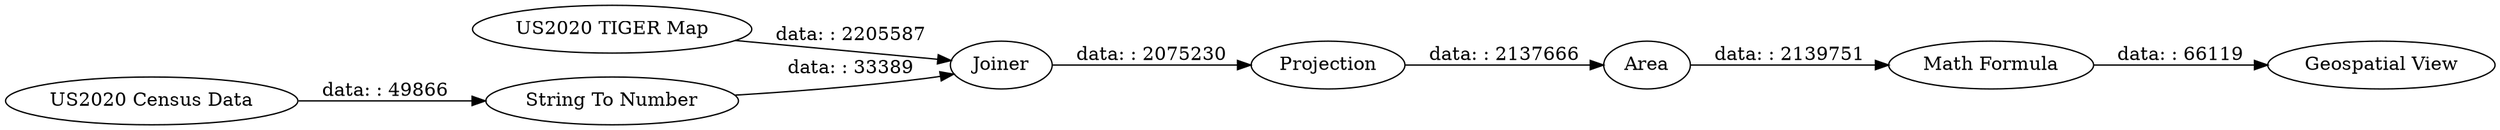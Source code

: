digraph {
	"3298912517161990653_93" [label=Joiner]
	"3298912517161990653_103" [label=Projection]
	"3298912517161990653_102" [label="Geospatial View"]
	"3298912517161990653_97" [label="Math Formula"]
	"3298912517161990653_39" [label="US2020 TIGER Map"]
	"3298912517161990653_37" [label="US2020 Census Data"]
	"3298912517161990653_95" [label=Area]
	"3298912517161990653_94" [label="String To Number"]
	"3298912517161990653_103" -> "3298912517161990653_95" [label="data: : 2137666"]
	"3298912517161990653_97" -> "3298912517161990653_102" [label="data: : 66119"]
	"3298912517161990653_37" -> "3298912517161990653_94" [label="data: : 49866"]
	"3298912517161990653_94" -> "3298912517161990653_93" [label="data: : 33389"]
	"3298912517161990653_95" -> "3298912517161990653_97" [label="data: : 2139751"]
	"3298912517161990653_39" -> "3298912517161990653_93" [label="data: : 2205587"]
	"3298912517161990653_93" -> "3298912517161990653_103" [label="data: : 2075230"]
	rankdir=LR
}
